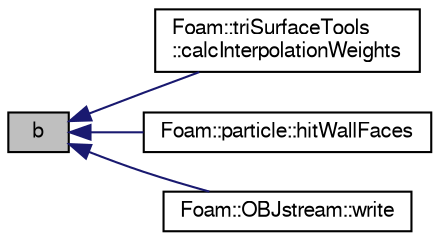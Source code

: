 digraph "b"
{
  bgcolor="transparent";
  edge [fontname="FreeSans",fontsize="10",labelfontname="FreeSans",labelfontsize="10"];
  node [fontname="FreeSans",fontsize="10",shape=record];
  rankdir="LR";
  Node1 [label="b",height=0.2,width=0.4,color="black", fillcolor="grey75", style="filled" fontcolor="black"];
  Node1 -> Node2 [dir="back",color="midnightblue",fontsize="10",style="solid",fontname="FreeSans"];
  Node2 [label="Foam::triSurfaceTools\l::calcInterpolationWeights",height=0.2,width=0.4,color="black",URL="$a02617.html#a768b2579b1527d0ff32f34472f1b6a53",tooltip="Calculate linear interpolation weights for point (guaranteed to be. "];
  Node1 -> Node3 [dir="back",color="midnightblue",fontsize="10",style="solid",fontname="FreeSans"];
  Node3 [label="Foam::particle::hitWallFaces",height=0.2,width=0.4,color="black",URL="$a01725.html#abf78981c0a99e9f135ebc37efcfd1544"];
  Node1 -> Node4 [dir="back",color="midnightblue",fontsize="10",style="solid",fontname="FreeSans"];
  Node4 [label="Foam::OBJstream::write",height=0.2,width=0.4,color="black",URL="$a01642.html#a01906a3be66c22ca92d60c6663cdd441",tooltip="Write triangle as points with lines or filled polygon. "];
}
